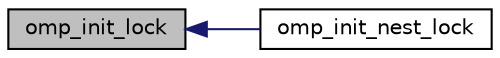 digraph "omp_init_lock"
{
  edge [fontname="Helvetica",fontsize="10",labelfontname="Helvetica",labelfontsize="10"];
  node [fontname="Helvetica",fontsize="10",shape=record];
  rankdir="LR";
  Node1 [label="omp_init_lock",height=0.2,width=0.4,color="black", fillcolor="grey75", style="filled", fontcolor="black"];
  Node1 -> Node2 [dir="back",color="midnightblue",fontsize="10",style="solid",fontname="Helvetica"];
  Node2 [label="omp_init_nest_lock",height=0.2,width=0.4,color="black", fillcolor="white", style="filled",URL="$tomp__lock_8c.html#ad8d93e62dbefc74abc41213ede52d0ee",tooltip="Initialize the nested lock and set nesting count to 0. "];
}
